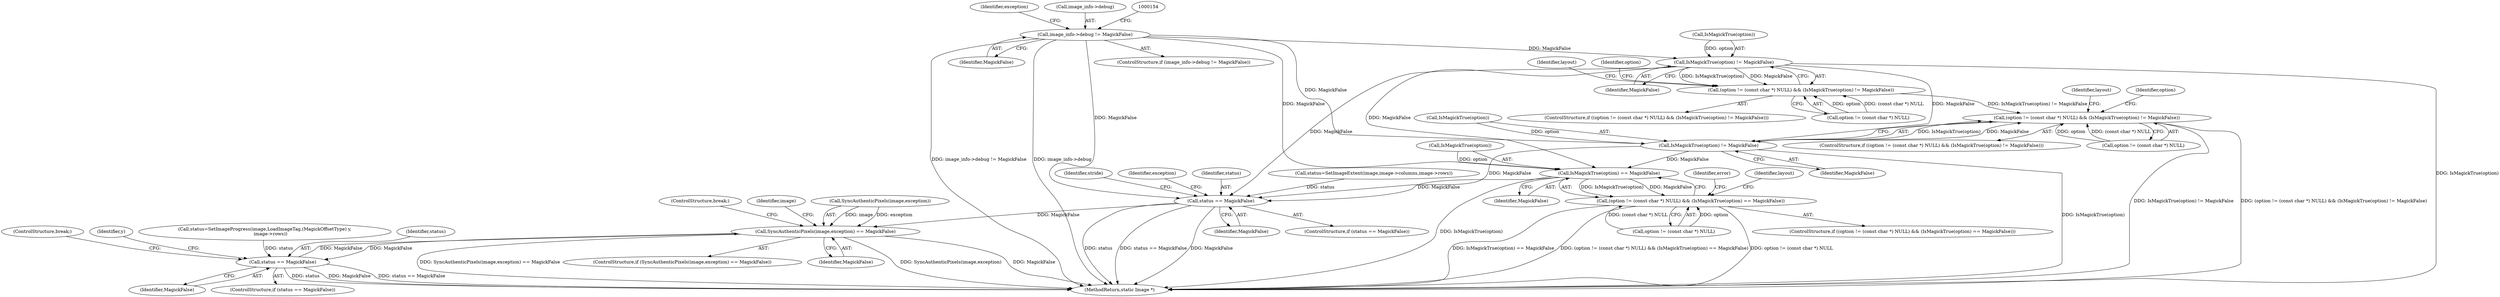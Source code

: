 digraph "0_ImageMagick_f6e9d0d9955e85bdd7540b251cd50d598dacc5e6_42@pointer" {
"1000148" [label="(Call,image_info->debug != MagickFalse)"];
"1000490" [label="(Call,IsMagickTrue(option) != MagickFalse)"];
"1000484" [label="(Call,(option != (const char *) NULL) && (IsMagickTrue(option) != MagickFalse))"];
"1000503" [label="(Call,(option != (const char *) NULL) && (IsMagickTrue(option) != MagickFalse))"];
"1000509" [label="(Call,IsMagickTrue(option) != MagickFalse)"];
"1000694" [label="(Call,IsMagickTrue(option) == MagickFalse)"];
"1000688" [label="(Call,(option != (const char *) NULL) && (IsMagickTrue(option) == MagickFalse))"];
"1000925" [label="(Call,status == MagickFalse)"];
"1001167" [label="(Call,SyncAuthenticPixels(image,exception) == MagickFalse)"];
"1001194" [label="(Call,status == MagickFalse)"];
"1000503" [label="(Call,(option != (const char *) NULL) && (IsMagickTrue(option) != MagickFalse))"];
"1000484" [label="(Call,(option != (const char *) NULL) && (IsMagickTrue(option) != MagickFalse))"];
"1001167" [label="(Call,SyncAuthenticPixels(image,exception) == MagickFalse)"];
"1000926" [label="(Identifier,status)"];
"1000687" [label="(ControlStructure,if ((option != (const char *) NULL) && (IsMagickTrue(option) == MagickFalse)))"];
"1000707" [label="(Identifier,error)"];
"1000493" [label="(Identifier,MagickFalse)"];
"1000491" [label="(Call,IsMagickTrue(option))"];
"1000164" [label="(Identifier,exception)"];
"1000152" [label="(Identifier,MagickFalse)"];
"1000927" [label="(Identifier,MagickFalse)"];
"1001171" [label="(Identifier,MagickFalse)"];
"1001052" [label="(Identifier,y)"];
"1001182" [label="(Call,status=SetImageProgress(image,LoadImageTag,(MagickOffsetType) y,\n        image->rows))"];
"1000502" [label="(ControlStructure,if ((option != (const char *) NULL) && (IsMagickTrue(option) != MagickFalse)))"];
"1000498" [label="(Identifier,option)"];
"1000924" [label="(ControlStructure,if (status == MagickFalse))"];
"1000914" [label="(Call,status=SetImageExtent(image,image->columns,image->rows))"];
"1000699" [label="(Identifier,layout)"];
"1000495" [label="(Identifier,layout)"];
"1000694" [label="(Call,IsMagickTrue(option) == MagickFalse)"];
"1000925" [label="(Call,status == MagickFalse)"];
"1001168" [label="(Call,SyncAuthenticPixels(image,exception))"];
"1001195" [label="(Identifier,status)"];
"1000510" [label="(Call,IsMagickTrue(option))"];
"1001194" [label="(Call,status == MagickFalse)"];
"1000148" [label="(Call,image_info->debug != MagickFalse)"];
"1000697" [label="(Identifier,MagickFalse)"];
"1000689" [label="(Call,option != (const char *) NULL)"];
"1000490" [label="(Call,IsMagickTrue(option) != MagickFalse)"];
"1001166" [label="(ControlStructure,if (SyncAuthenticPixels(image,exception) == MagickFalse))"];
"1000483" [label="(ControlStructure,if ((option != (const char *) NULL) && (IsMagickTrue(option) != MagickFalse)))"];
"1000509" [label="(Call,IsMagickTrue(option) != MagickFalse)"];
"1000939" [label="(Identifier,stride)"];
"1001193" [label="(ControlStructure,if (status == MagickFalse))"];
"1000485" [label="(Call,option != (const char *) NULL)"];
"1001172" [label="(ControlStructure,break;)"];
"1001176" [label="(Identifier,image)"];
"1001196" [label="(Identifier,MagickFalse)"];
"1000930" [label="(Identifier,exception)"];
"1001213" [label="(MethodReturn,static Image *)"];
"1000512" [label="(Identifier,MagickFalse)"];
"1000504" [label="(Call,option != (const char *) NULL)"];
"1001197" [label="(ControlStructure,break;)"];
"1000149" [label="(Call,image_info->debug)"];
"1000688" [label="(Call,(option != (const char *) NULL) && (IsMagickTrue(option) == MagickFalse))"];
"1000517" [label="(Identifier,option)"];
"1000514" [label="(Identifier,layout)"];
"1000147" [label="(ControlStructure,if (image_info->debug != MagickFalse))"];
"1000695" [label="(Call,IsMagickTrue(option))"];
"1000148" -> "1000147"  [label="AST: "];
"1000148" -> "1000152"  [label="CFG: "];
"1000149" -> "1000148"  [label="AST: "];
"1000152" -> "1000148"  [label="AST: "];
"1000154" -> "1000148"  [label="CFG: "];
"1000164" -> "1000148"  [label="CFG: "];
"1000148" -> "1001213"  [label="DDG: image_info->debug != MagickFalse"];
"1000148" -> "1001213"  [label="DDG: image_info->debug"];
"1000148" -> "1000490"  [label="DDG: MagickFalse"];
"1000148" -> "1000509"  [label="DDG: MagickFalse"];
"1000148" -> "1000694"  [label="DDG: MagickFalse"];
"1000148" -> "1000925"  [label="DDG: MagickFalse"];
"1000490" -> "1000484"  [label="AST: "];
"1000490" -> "1000493"  [label="CFG: "];
"1000491" -> "1000490"  [label="AST: "];
"1000493" -> "1000490"  [label="AST: "];
"1000484" -> "1000490"  [label="CFG: "];
"1000490" -> "1001213"  [label="DDG: IsMagickTrue(option)"];
"1000490" -> "1000484"  [label="DDG: IsMagickTrue(option)"];
"1000490" -> "1000484"  [label="DDG: MagickFalse"];
"1000491" -> "1000490"  [label="DDG: option"];
"1000490" -> "1000509"  [label="DDG: MagickFalse"];
"1000490" -> "1000694"  [label="DDG: MagickFalse"];
"1000490" -> "1000925"  [label="DDG: MagickFalse"];
"1000484" -> "1000483"  [label="AST: "];
"1000484" -> "1000485"  [label="CFG: "];
"1000485" -> "1000484"  [label="AST: "];
"1000495" -> "1000484"  [label="CFG: "];
"1000498" -> "1000484"  [label="CFG: "];
"1000485" -> "1000484"  [label="DDG: option"];
"1000485" -> "1000484"  [label="DDG: (const char *) NULL"];
"1000484" -> "1000503"  [label="DDG: IsMagickTrue(option) != MagickFalse"];
"1000503" -> "1000502"  [label="AST: "];
"1000503" -> "1000504"  [label="CFG: "];
"1000503" -> "1000509"  [label="CFG: "];
"1000504" -> "1000503"  [label="AST: "];
"1000509" -> "1000503"  [label="AST: "];
"1000514" -> "1000503"  [label="CFG: "];
"1000517" -> "1000503"  [label="CFG: "];
"1000503" -> "1001213"  [label="DDG: IsMagickTrue(option) != MagickFalse"];
"1000503" -> "1001213"  [label="DDG: (option != (const char *) NULL) && (IsMagickTrue(option) != MagickFalse)"];
"1000504" -> "1000503"  [label="DDG: option"];
"1000504" -> "1000503"  [label="DDG: (const char *) NULL"];
"1000509" -> "1000503"  [label="DDG: IsMagickTrue(option)"];
"1000509" -> "1000503"  [label="DDG: MagickFalse"];
"1000509" -> "1000512"  [label="CFG: "];
"1000510" -> "1000509"  [label="AST: "];
"1000512" -> "1000509"  [label="AST: "];
"1000509" -> "1001213"  [label="DDG: IsMagickTrue(option)"];
"1000510" -> "1000509"  [label="DDG: option"];
"1000509" -> "1000694"  [label="DDG: MagickFalse"];
"1000509" -> "1000925"  [label="DDG: MagickFalse"];
"1000694" -> "1000688"  [label="AST: "];
"1000694" -> "1000697"  [label="CFG: "];
"1000695" -> "1000694"  [label="AST: "];
"1000697" -> "1000694"  [label="AST: "];
"1000688" -> "1000694"  [label="CFG: "];
"1000694" -> "1001213"  [label="DDG: IsMagickTrue(option)"];
"1000694" -> "1000688"  [label="DDG: IsMagickTrue(option)"];
"1000694" -> "1000688"  [label="DDG: MagickFalse"];
"1000695" -> "1000694"  [label="DDG: option"];
"1000694" -> "1000925"  [label="DDG: MagickFalse"];
"1000688" -> "1000687"  [label="AST: "];
"1000688" -> "1000689"  [label="CFG: "];
"1000689" -> "1000688"  [label="AST: "];
"1000699" -> "1000688"  [label="CFG: "];
"1000707" -> "1000688"  [label="CFG: "];
"1000688" -> "1001213"  [label="DDG: option != (const char *) NULL"];
"1000688" -> "1001213"  [label="DDG: IsMagickTrue(option) == MagickFalse"];
"1000688" -> "1001213"  [label="DDG: (option != (const char *) NULL) && (IsMagickTrue(option) == MagickFalse)"];
"1000689" -> "1000688"  [label="DDG: option"];
"1000689" -> "1000688"  [label="DDG: (const char *) NULL"];
"1000925" -> "1000924"  [label="AST: "];
"1000925" -> "1000927"  [label="CFG: "];
"1000926" -> "1000925"  [label="AST: "];
"1000927" -> "1000925"  [label="AST: "];
"1000930" -> "1000925"  [label="CFG: "];
"1000939" -> "1000925"  [label="CFG: "];
"1000925" -> "1001213"  [label="DDG: status"];
"1000925" -> "1001213"  [label="DDG: status == MagickFalse"];
"1000925" -> "1001213"  [label="DDG: MagickFalse"];
"1000914" -> "1000925"  [label="DDG: status"];
"1000925" -> "1001167"  [label="DDG: MagickFalse"];
"1001167" -> "1001166"  [label="AST: "];
"1001167" -> "1001171"  [label="CFG: "];
"1001168" -> "1001167"  [label="AST: "];
"1001171" -> "1001167"  [label="AST: "];
"1001172" -> "1001167"  [label="CFG: "];
"1001176" -> "1001167"  [label="CFG: "];
"1001167" -> "1001213"  [label="DDG: SyncAuthenticPixels(image,exception) == MagickFalse"];
"1001167" -> "1001213"  [label="DDG: SyncAuthenticPixels(image,exception)"];
"1001167" -> "1001213"  [label="DDG: MagickFalse"];
"1001168" -> "1001167"  [label="DDG: image"];
"1001168" -> "1001167"  [label="DDG: exception"];
"1001194" -> "1001167"  [label="DDG: MagickFalse"];
"1001167" -> "1001194"  [label="DDG: MagickFalse"];
"1001194" -> "1001193"  [label="AST: "];
"1001194" -> "1001196"  [label="CFG: "];
"1001195" -> "1001194"  [label="AST: "];
"1001196" -> "1001194"  [label="AST: "];
"1001197" -> "1001194"  [label="CFG: "];
"1001052" -> "1001194"  [label="CFG: "];
"1001194" -> "1001213"  [label="DDG: MagickFalse"];
"1001194" -> "1001213"  [label="DDG: status == MagickFalse"];
"1001194" -> "1001213"  [label="DDG: status"];
"1001182" -> "1001194"  [label="DDG: status"];
}
